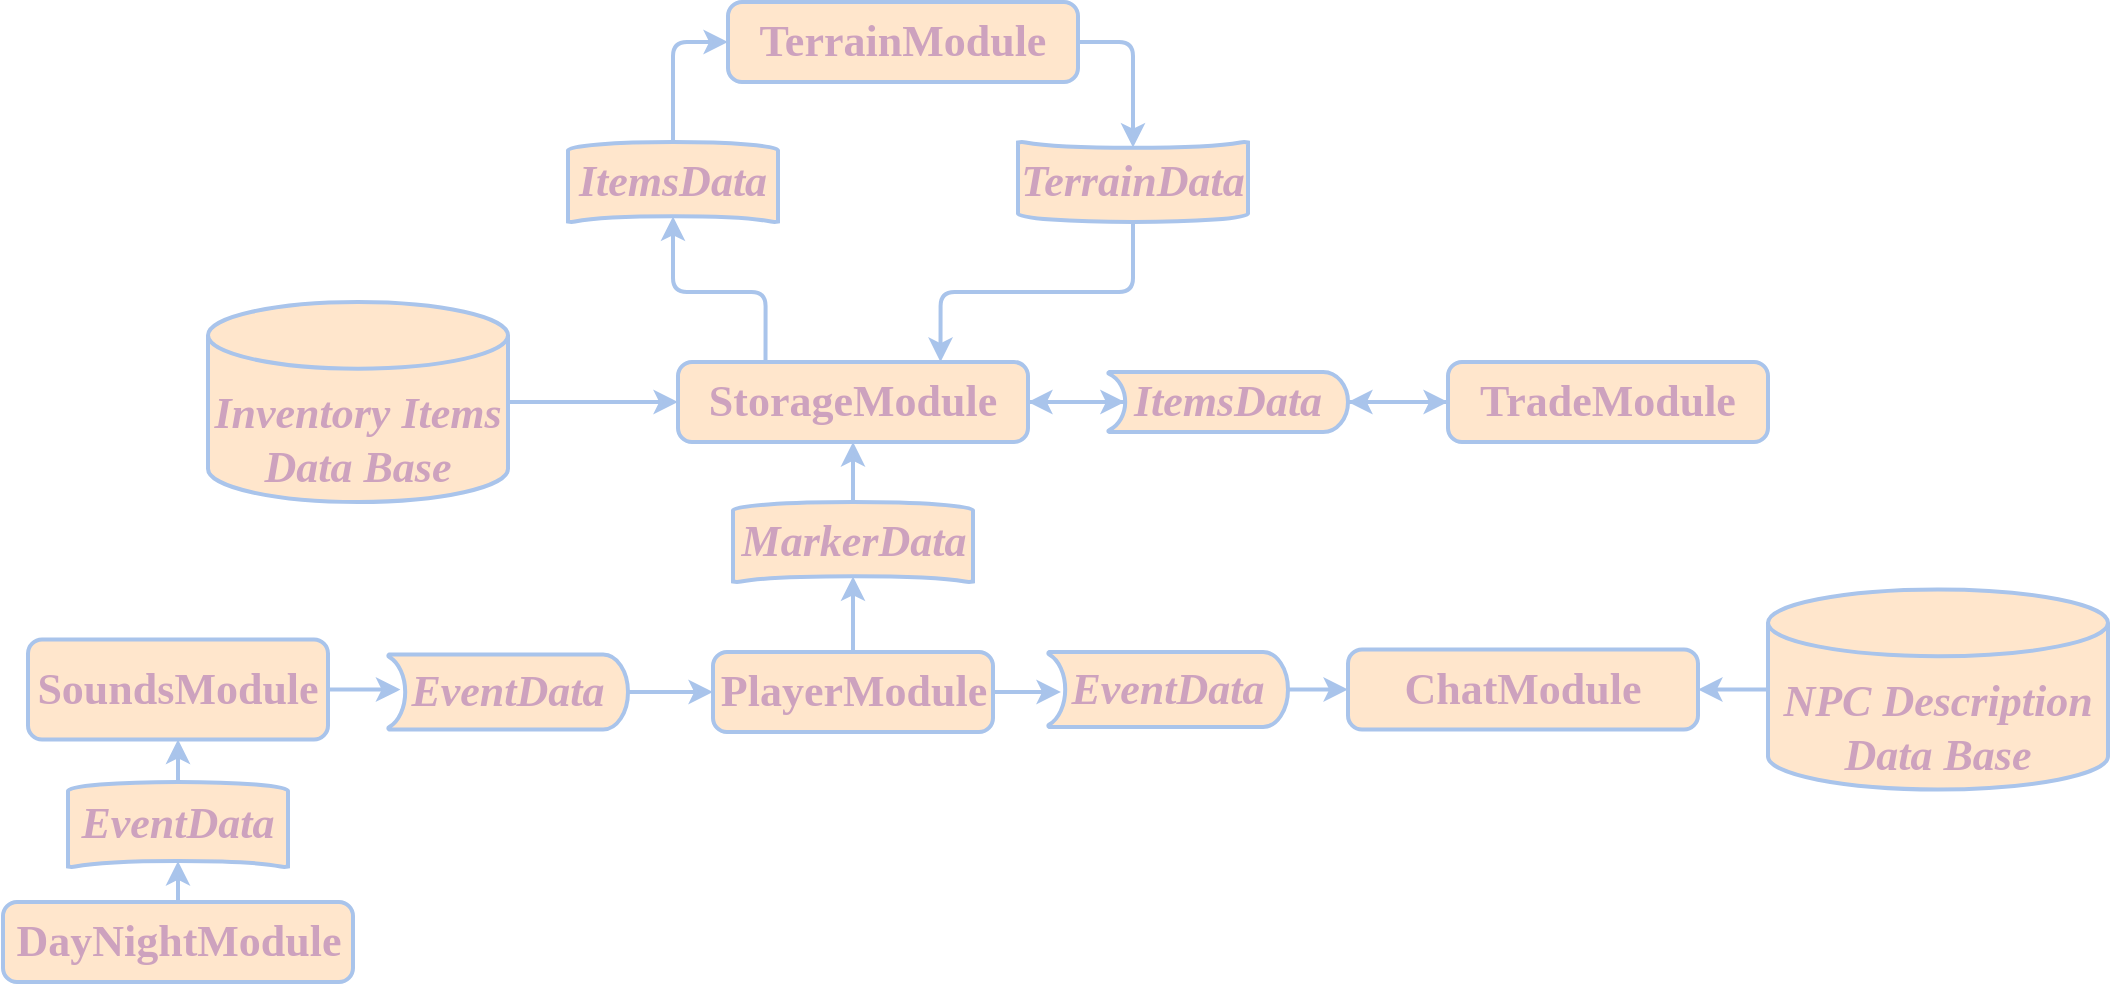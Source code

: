 <mxfile version="24.5.4" type="device">
  <diagram name="Страница — 1" id="rA5UGUwO2tk0tEiug7cV">
    <mxGraphModel dx="2261" dy="683" grid="1" gridSize="10" guides="1" tooltips="1" connect="1" arrows="1" fold="1" page="1" pageScale="1" pageWidth="1169" pageHeight="827" math="0" shadow="0">
      <root>
        <mxCell id="0" />
        <mxCell id="1" parent="0" />
        <mxCell id="LDqjqDvixW2NA4OUC7jf-2" value="&lt;span style=&quot;font-style: normal;&quot;&gt;PlayerModule&lt;/span&gt;" style="rounded=1;whiteSpace=wrap;html=1;absoluteArcSize=1;arcSize=14;strokeWidth=2;fillColor=#ffe6cc;strokeColor=#A9C4EB;fontSize=22;align=center;verticalAlign=middle;fontFamily=Times New Roman;fontStyle=3;fontColor=#CDA2BE;" vertex="1" parent="1">
          <mxGeometry x="312.5" y="815" width="140" height="40" as="geometry" />
        </mxCell>
        <mxCell id="LDqjqDvixW2NA4OUC7jf-10" value="&lt;span style=&quot;font-style: normal;&quot;&gt;SoundsModule&lt;/span&gt;" style="rounded=1;whiteSpace=wrap;html=1;absoluteArcSize=1;arcSize=14;strokeWidth=2;fillColor=#ffe6cc;strokeColor=#A9C4EB;fontSize=22;align=center;verticalAlign=middle;fontFamily=Times New Roman;fontStyle=3;fontColor=#CDA2BE;" vertex="1" parent="1">
          <mxGeometry x="-30" y="808.75" width="150" height="50" as="geometry" />
        </mxCell>
        <mxCell id="LDqjqDvixW2NA4OUC7jf-13" value="&lt;span style=&quot;font-style: normal;&quot;&gt;ChatModule&lt;/span&gt;" style="rounded=1;whiteSpace=wrap;html=1;absoluteArcSize=1;arcSize=14;strokeWidth=2;fillColor=#ffe6cc;strokeColor=#A9C4EB;fontSize=22;align=center;verticalAlign=middle;fontFamily=Times New Roman;fontStyle=3;fontColor=#CDA2BE;" vertex="1" parent="1">
          <mxGeometry x="630" y="813.75" width="175" height="40" as="geometry" />
        </mxCell>
        <mxCell id="LDqjqDvixW2NA4OUC7jf-14" value="&lt;span style=&quot;font-style: normal;&quot;&gt;TerrainModule&lt;/span&gt;" style="rounded=1;whiteSpace=wrap;html=1;absoluteArcSize=1;arcSize=14;strokeWidth=2;fillColor=#ffe6cc;strokeColor=#A9C4EB;fontSize=22;align=center;verticalAlign=middle;fontFamily=Times New Roman;fontStyle=3;fontColor=#CDA2BE;" vertex="1" parent="1">
          <mxGeometry x="320" y="490" width="175" height="40" as="geometry" />
        </mxCell>
        <mxCell id="LDqjqDvixW2NA4OUC7jf-15" value="&lt;span style=&quot;font-style: normal;&quot;&gt;TradeModule&lt;/span&gt;" style="rounded=1;whiteSpace=wrap;html=1;absoluteArcSize=1;arcSize=14;strokeWidth=2;fillColor=#ffe6cc;strokeColor=#A9C4EB;fontSize=22;align=center;verticalAlign=middle;fontFamily=Times New Roman;fontStyle=3;fontColor=#CDA2BE;" vertex="1" parent="1">
          <mxGeometry x="680" y="670" width="160" height="40" as="geometry" />
        </mxCell>
        <mxCell id="LDqjqDvixW2NA4OUC7jf-16" value="&lt;span style=&quot;font-style: normal;&quot;&gt;DayNightModule&lt;/span&gt;" style="rounded=1;whiteSpace=wrap;html=1;absoluteArcSize=1;arcSize=14;strokeWidth=2;fillColor=#ffe6cc;strokeColor=#A9C4EB;fontSize=22;align=center;verticalAlign=middle;fontFamily=Times New Roman;fontStyle=3;fontColor=#CDA2BE;" vertex="1" parent="1">
          <mxGeometry x="-42.5" y="940" width="175" height="40" as="geometry" />
        </mxCell>
        <mxCell id="LDqjqDvixW2NA4OUC7jf-17" value="&lt;span style=&quot;font-style: normal;&quot;&gt;StorageModule&lt;/span&gt;" style="rounded=1;whiteSpace=wrap;html=1;absoluteArcSize=1;arcSize=14;strokeWidth=2;fillColor=#ffe6cc;strokeColor=#A9C4EB;fontSize=22;align=center;verticalAlign=middle;fontFamily=Times New Roman;fontStyle=3;fontColor=#CDA2BE;" vertex="1" parent="1">
          <mxGeometry x="295" y="670" width="175" height="40" as="geometry" />
        </mxCell>
        <mxCell id="LDqjqDvixW2NA4OUC7jf-36" style="edgeStyle=orthogonalEdgeStyle;rounded=1;orthogonalLoop=1;jettySize=auto;html=1;exitX=0.93;exitY=0.5;exitDx=0;exitDy=0;exitPerimeter=0;entryX=0;entryY=0.5;entryDx=0;entryDy=0;strokeColor=#A9C4EB;strokeWidth=2;align=center;verticalAlign=middle;arcSize=14;fontFamily=Times New Roman;fontSize=22;fontColor=#CDA2BE;fontStyle=3;labelBackgroundColor=default;endArrow=classic;fillColor=#ffe6cc;" edge="1" parent="1" source="LDqjqDvixW2NA4OUC7jf-33" target="LDqjqDvixW2NA4OUC7jf-15">
          <mxGeometry relative="1" as="geometry" />
        </mxCell>
        <mxCell id="LDqjqDvixW2NA4OUC7jf-66" style="edgeStyle=orthogonalEdgeStyle;rounded=1;orthogonalLoop=1;jettySize=auto;html=1;exitX=0.93;exitY=0.5;exitDx=0;exitDy=0;exitPerimeter=0;entryX=1;entryY=0.5;entryDx=0;entryDy=0;strokeColor=#A9C4EB;strokeWidth=2;align=center;verticalAlign=middle;arcSize=14;fontFamily=Times New Roman;fontSize=22;fontColor=#CDA2BE;fontStyle=3;labelBackgroundColor=default;endArrow=classic;fillColor=#ffe6cc;" edge="1" parent="1" source="LDqjqDvixW2NA4OUC7jf-33" target="LDqjqDvixW2NA4OUC7jf-17">
          <mxGeometry relative="1" as="geometry" />
        </mxCell>
        <mxCell id="LDqjqDvixW2NA4OUC7jf-33" value="ItemsData" style="strokeWidth=2;html=1;shape=mxgraph.flowchart.stored_data;whiteSpace=wrap;rounded=1;strokeColor=#A9C4EB;align=center;verticalAlign=middle;arcSize=14;fontFamily=Times New Roman;fontSize=22;fontColor=#CDA2BE;fontStyle=3;labelBackgroundColor=none;fillColor=#ffe6cc;direction=west;" vertex="1" parent="1">
          <mxGeometry x="510" y="675" width="120" height="30" as="geometry" />
        </mxCell>
        <mxCell id="LDqjqDvixW2NA4OUC7jf-41" style="edgeStyle=orthogonalEdgeStyle;rounded=1;orthogonalLoop=1;jettySize=auto;html=1;exitX=0;exitY=0.5;exitDx=0;exitDy=0;exitPerimeter=0;entryX=0;entryY=0.5;entryDx=0;entryDy=0;strokeColor=#A9C4EB;strokeWidth=2;align=center;verticalAlign=middle;arcSize=14;fontFamily=Times New Roman;fontSize=22;fontColor=#CDA2BE;fontStyle=3;labelBackgroundColor=default;endArrow=classic;fillColor=#ffe6cc;" edge="1" parent="1" source="LDqjqDvixW2NA4OUC7jf-39" target="LDqjqDvixW2NA4OUC7jf-14">
          <mxGeometry relative="1" as="geometry" />
        </mxCell>
        <mxCell id="LDqjqDvixW2NA4OUC7jf-39" value="ItemsData" style="strokeWidth=2;html=1;shape=mxgraph.flowchart.stored_data;whiteSpace=wrap;rounded=1;strokeColor=#A9C4EB;align=center;verticalAlign=middle;arcSize=14;fontFamily=Times New Roman;fontSize=22;fontColor=#CDA2BE;fontStyle=3;labelBackgroundColor=none;fillColor=#ffe6cc;direction=south;" vertex="1" parent="1">
          <mxGeometry x="240" y="560" width="105" height="40" as="geometry" />
        </mxCell>
        <mxCell id="LDqjqDvixW2NA4OUC7jf-62" style="edgeStyle=orthogonalEdgeStyle;rounded=1;orthogonalLoop=1;jettySize=auto;html=1;exitX=0;exitY=0.5;exitDx=0;exitDy=0;exitPerimeter=0;entryX=0.75;entryY=0;entryDx=0;entryDy=0;strokeColor=#A9C4EB;strokeWidth=2;align=center;verticalAlign=middle;arcSize=14;fontFamily=Times New Roman;fontSize=22;fontColor=#CDA2BE;fontStyle=3;labelBackgroundColor=default;endArrow=classic;fillColor=#ffe6cc;" edge="1" parent="1" source="LDqjqDvixW2NA4OUC7jf-42" target="LDqjqDvixW2NA4OUC7jf-17">
          <mxGeometry relative="1" as="geometry" />
        </mxCell>
        <mxCell id="LDqjqDvixW2NA4OUC7jf-42" value="TerrainData" style="strokeWidth=2;html=1;shape=mxgraph.flowchart.stored_data;whiteSpace=wrap;rounded=1;strokeColor=#A9C4EB;align=center;verticalAlign=middle;arcSize=14;fontFamily=Times New Roman;fontSize=22;fontColor=#CDA2BE;fontStyle=3;labelBackgroundColor=none;fillColor=#ffe6cc;direction=north;" vertex="1" parent="1">
          <mxGeometry x="465" y="560" width="115" height="40" as="geometry" />
        </mxCell>
        <mxCell id="LDqjqDvixW2NA4OUC7jf-84" style="edgeStyle=orthogonalEdgeStyle;rounded=1;orthogonalLoop=1;jettySize=auto;html=1;exitX=0;exitY=0.5;exitDx=0;exitDy=0;exitPerimeter=0;entryX=0;entryY=0.5;entryDx=0;entryDy=0;strokeColor=#A9C4EB;strokeWidth=2;align=center;verticalAlign=middle;arcSize=14;fontFamily=Times New Roman;fontSize=22;fontColor=#CDA2BE;fontStyle=3;labelBackgroundColor=default;endArrow=classic;fillColor=#ffe6cc;" edge="1" parent="1" source="LDqjqDvixW2NA4OUC7jf-49" target="LDqjqDvixW2NA4OUC7jf-2">
          <mxGeometry relative="1" as="geometry" />
        </mxCell>
        <mxCell id="LDqjqDvixW2NA4OUC7jf-49" value="EventData" style="strokeWidth=2;html=1;shape=mxgraph.flowchart.stored_data;whiteSpace=wrap;rounded=1;strokeColor=#A9C4EB;align=center;verticalAlign=middle;arcSize=14;fontFamily=Times New Roman;fontSize=22;fontColor=#CDA2BE;fontStyle=3;labelBackgroundColor=none;fillColor=#ffe6cc;direction=west;" vertex="1" parent="1">
          <mxGeometry x="150" y="816.25" width="120" height="37.5" as="geometry" />
        </mxCell>
        <mxCell id="LDqjqDvixW2NA4OUC7jf-60" style="edgeStyle=orthogonalEdgeStyle;rounded=1;orthogonalLoop=1;jettySize=auto;html=1;exitX=1;exitY=0.5;exitDx=0;exitDy=0;exitPerimeter=0;entryX=0;entryY=0.5;entryDx=0;entryDy=0;strokeColor=#A9C4EB;strokeWidth=2;align=center;verticalAlign=middle;arcSize=14;fontFamily=Times New Roman;fontSize=22;fontColor=#CDA2BE;fontStyle=3;labelBackgroundColor=default;endArrow=classic;fillColor=#ffe6cc;" edge="1" parent="1" source="LDqjqDvixW2NA4OUC7jf-58" target="LDqjqDvixW2NA4OUC7jf-17">
          <mxGeometry relative="1" as="geometry" />
        </mxCell>
        <mxCell id="LDqjqDvixW2NA4OUC7jf-58" value="Inventory Items Data Base" style="strokeWidth=2;html=1;shape=mxgraph.flowchart.database;whiteSpace=wrap;rounded=1;strokeColor=#A9C4EB;align=center;verticalAlign=middle;arcSize=14;fontFamily=Times New Roman;fontSize=22;fontColor=#CDA2BE;fontStyle=3;labelBackgroundColor=none;fillColor=#ffe6cc;spacingTop=38;" vertex="1" parent="1">
          <mxGeometry x="60" y="640" width="150" height="100" as="geometry" />
        </mxCell>
        <mxCell id="LDqjqDvixW2NA4OUC7jf-63" style="edgeStyle=orthogonalEdgeStyle;rounded=1;orthogonalLoop=1;jettySize=auto;html=1;exitX=0.25;exitY=0;exitDx=0;exitDy=0;entryX=0.93;entryY=0.5;entryDx=0;entryDy=0;entryPerimeter=0;strokeColor=#A9C4EB;strokeWidth=2;align=center;verticalAlign=middle;arcSize=14;fontFamily=Times New Roman;fontSize=22;fontColor=#CDA2BE;fontStyle=3;labelBackgroundColor=default;endArrow=classic;fillColor=#ffe6cc;" edge="1" parent="1" source="LDqjqDvixW2NA4OUC7jf-17" target="LDqjqDvixW2NA4OUC7jf-39">
          <mxGeometry relative="1" as="geometry" />
        </mxCell>
        <mxCell id="LDqjqDvixW2NA4OUC7jf-64" style="edgeStyle=orthogonalEdgeStyle;rounded=1;orthogonalLoop=1;jettySize=auto;html=1;exitX=1;exitY=0.5;exitDx=0;exitDy=0;entryX=0.93;entryY=0.5;entryDx=0;entryDy=0;entryPerimeter=0;strokeColor=#A9C4EB;strokeWidth=2;align=center;verticalAlign=middle;arcSize=14;fontFamily=Times New Roman;fontSize=22;fontColor=#CDA2BE;fontStyle=3;labelBackgroundColor=default;endArrow=classic;fillColor=#ffe6cc;" edge="1" parent="1" source="LDqjqDvixW2NA4OUC7jf-14" target="LDqjqDvixW2NA4OUC7jf-42">
          <mxGeometry relative="1" as="geometry" />
        </mxCell>
        <mxCell id="LDqjqDvixW2NA4OUC7jf-65" style="edgeStyle=orthogonalEdgeStyle;rounded=1;orthogonalLoop=1;jettySize=auto;html=1;exitX=0;exitY=0.5;exitDx=0;exitDy=0;entryX=0;entryY=0.5;entryDx=0;entryDy=0;entryPerimeter=0;strokeColor=#A9C4EB;strokeWidth=2;align=center;verticalAlign=middle;arcSize=14;fontFamily=Times New Roman;fontSize=22;fontColor=#CDA2BE;fontStyle=3;labelBackgroundColor=default;endArrow=classic;fillColor=#ffe6cc;" edge="1" parent="1" source="LDqjqDvixW2NA4OUC7jf-15" target="LDqjqDvixW2NA4OUC7jf-33">
          <mxGeometry relative="1" as="geometry" />
        </mxCell>
        <mxCell id="LDqjqDvixW2NA4OUC7jf-67" style="edgeStyle=orthogonalEdgeStyle;rounded=1;orthogonalLoop=1;jettySize=auto;html=1;exitX=1;exitY=0.5;exitDx=0;exitDy=0;entryX=0.93;entryY=0.5;entryDx=0;entryDy=0;entryPerimeter=0;strokeColor=#A9C4EB;strokeWidth=2;align=center;verticalAlign=middle;arcSize=14;fontFamily=Times New Roman;fontSize=22;fontColor=#CDA2BE;fontStyle=3;labelBackgroundColor=default;endArrow=classic;fillColor=#ffe6cc;" edge="1" parent="1" source="LDqjqDvixW2NA4OUC7jf-17" target="LDqjqDvixW2NA4OUC7jf-33">
          <mxGeometry relative="1" as="geometry" />
        </mxCell>
        <mxCell id="LDqjqDvixW2NA4OUC7jf-69" style="edgeStyle=orthogonalEdgeStyle;rounded=1;orthogonalLoop=1;jettySize=auto;html=1;exitX=0;exitY=0.5;exitDx=0;exitDy=0;exitPerimeter=0;entryX=1;entryY=0.5;entryDx=0;entryDy=0;strokeColor=#A9C4EB;strokeWidth=2;align=center;verticalAlign=middle;arcSize=14;fontFamily=Times New Roman;fontSize=22;fontColor=#CDA2BE;fontStyle=3;labelBackgroundColor=default;endArrow=classic;fillColor=#ffe6cc;" edge="1" parent="1" source="LDqjqDvixW2NA4OUC7jf-68" target="LDqjqDvixW2NA4OUC7jf-13">
          <mxGeometry relative="1" as="geometry" />
        </mxCell>
        <mxCell id="LDqjqDvixW2NA4OUC7jf-68" value="NPC Description Data Base" style="strokeWidth=2;html=1;shape=mxgraph.flowchart.database;whiteSpace=wrap;rounded=1;strokeColor=#A9C4EB;align=center;verticalAlign=middle;arcSize=14;fontFamily=Times New Roman;fontSize=22;fontColor=#CDA2BE;fontStyle=3;labelBackgroundColor=none;fillColor=#ffe6cc;spacingTop=38;" vertex="1" parent="1">
          <mxGeometry x="840" y="783.75" width="170" height="100" as="geometry" />
        </mxCell>
        <mxCell id="LDqjqDvixW2NA4OUC7jf-72" style="edgeStyle=orthogonalEdgeStyle;rounded=1;orthogonalLoop=1;jettySize=auto;html=1;exitX=0;exitY=0.5;exitDx=0;exitDy=0;exitPerimeter=0;entryX=0.5;entryY=1;entryDx=0;entryDy=0;strokeColor=#A9C4EB;strokeWidth=2;align=center;verticalAlign=middle;arcSize=14;fontFamily=Times New Roman;fontSize=22;fontColor=#CDA2BE;fontStyle=3;labelBackgroundColor=default;endArrow=classic;fillColor=#ffe6cc;" edge="1" parent="1" source="LDqjqDvixW2NA4OUC7jf-71" target="LDqjqDvixW2NA4OUC7jf-17">
          <mxGeometry relative="1" as="geometry" />
        </mxCell>
        <mxCell id="LDqjqDvixW2NA4OUC7jf-71" value="MarkerData" style="strokeWidth=2;html=1;shape=mxgraph.flowchart.stored_data;whiteSpace=wrap;rounded=1;strokeColor=#A9C4EB;align=center;verticalAlign=middle;arcSize=14;fontFamily=Times New Roman;fontSize=22;fontColor=#CDA2BE;fontStyle=3;labelBackgroundColor=none;fillColor=#ffe6cc;direction=south;" vertex="1" parent="1">
          <mxGeometry x="322.5" y="740" width="120" height="40" as="geometry" />
        </mxCell>
        <mxCell id="LDqjqDvixW2NA4OUC7jf-74" style="edgeStyle=orthogonalEdgeStyle;rounded=1;orthogonalLoop=1;jettySize=auto;html=1;exitX=0.5;exitY=0;exitDx=0;exitDy=0;entryX=0.93;entryY=0.5;entryDx=0;entryDy=0;entryPerimeter=0;strokeColor=#A9C4EB;strokeWidth=2;align=center;verticalAlign=middle;arcSize=14;fontFamily=Times New Roman;fontSize=22;fontColor=#CDA2BE;fontStyle=3;labelBackgroundColor=default;endArrow=classic;fillColor=#ffe6cc;" edge="1" parent="1" source="LDqjqDvixW2NA4OUC7jf-2" target="LDqjqDvixW2NA4OUC7jf-71">
          <mxGeometry relative="1" as="geometry" />
        </mxCell>
        <mxCell id="LDqjqDvixW2NA4OUC7jf-80" style="edgeStyle=orthogonalEdgeStyle;rounded=1;orthogonalLoop=1;jettySize=auto;html=1;exitX=0;exitY=0.5;exitDx=0;exitDy=0;exitPerimeter=0;entryX=0;entryY=0.5;entryDx=0;entryDy=0;strokeColor=#A9C4EB;strokeWidth=2;align=center;verticalAlign=middle;arcSize=14;fontFamily=Times New Roman;fontSize=22;fontColor=#CDA2BE;fontStyle=3;labelBackgroundColor=default;endArrow=classic;fillColor=#ffe6cc;" edge="1" parent="1" source="LDqjqDvixW2NA4OUC7jf-76" target="LDqjqDvixW2NA4OUC7jf-13">
          <mxGeometry relative="1" as="geometry" />
        </mxCell>
        <mxCell id="LDqjqDvixW2NA4OUC7jf-76" value="EventData" style="strokeWidth=2;html=1;shape=mxgraph.flowchart.stored_data;whiteSpace=wrap;rounded=1;strokeColor=#A9C4EB;align=center;verticalAlign=middle;arcSize=14;fontFamily=Times New Roman;fontSize=22;fontColor=#CDA2BE;fontStyle=3;labelBackgroundColor=none;fillColor=#ffe6cc;direction=west;" vertex="1" parent="1">
          <mxGeometry x="480" y="815" width="120" height="37.5" as="geometry" />
        </mxCell>
        <mxCell id="LDqjqDvixW2NA4OUC7jf-79" style="edgeStyle=orthogonalEdgeStyle;rounded=1;orthogonalLoop=1;jettySize=auto;html=1;exitX=1;exitY=0.5;exitDx=0;exitDy=0;entryX=0.946;entryY=0.467;entryDx=0;entryDy=0;entryPerimeter=0;strokeColor=#A9C4EB;strokeWidth=2;align=center;verticalAlign=middle;arcSize=14;fontFamily=Times New Roman;fontSize=22;fontColor=#CDA2BE;fontStyle=3;labelBackgroundColor=default;endArrow=classic;fillColor=#ffe6cc;" edge="1" parent="1" source="LDqjqDvixW2NA4OUC7jf-2" target="LDqjqDvixW2NA4OUC7jf-76">
          <mxGeometry relative="1" as="geometry" />
        </mxCell>
        <mxCell id="LDqjqDvixW2NA4OUC7jf-83" style="edgeStyle=orthogonalEdgeStyle;rounded=1;orthogonalLoop=1;jettySize=auto;html=1;exitX=1;exitY=0.5;exitDx=0;exitDy=0;entryX=0.948;entryY=0.509;entryDx=0;entryDy=0;entryPerimeter=0;strokeColor=#A9C4EB;strokeWidth=2;align=center;verticalAlign=middle;arcSize=14;fontFamily=Times New Roman;fontSize=22;fontColor=#CDA2BE;fontStyle=3;labelBackgroundColor=default;endArrow=classic;fillColor=#ffe6cc;" edge="1" parent="1" source="LDqjqDvixW2NA4OUC7jf-10" target="LDqjqDvixW2NA4OUC7jf-49">
          <mxGeometry relative="1" as="geometry" />
        </mxCell>
        <mxCell id="LDqjqDvixW2NA4OUC7jf-87" style="edgeStyle=orthogonalEdgeStyle;rounded=1;orthogonalLoop=1;jettySize=auto;html=1;exitX=0;exitY=0.5;exitDx=0;exitDy=0;exitPerimeter=0;entryX=0.5;entryY=1;entryDx=0;entryDy=0;strokeColor=#A9C4EB;strokeWidth=2;align=center;verticalAlign=middle;arcSize=14;fontFamily=Times New Roman;fontSize=22;fontColor=#CDA2BE;fontStyle=3;labelBackgroundColor=default;endArrow=classic;fillColor=#ffe6cc;" edge="1" parent="1" source="LDqjqDvixW2NA4OUC7jf-85" target="LDqjqDvixW2NA4OUC7jf-10">
          <mxGeometry relative="1" as="geometry" />
        </mxCell>
        <mxCell id="LDqjqDvixW2NA4OUC7jf-85" value="EventData" style="strokeWidth=2;html=1;shape=mxgraph.flowchart.stored_data;whiteSpace=wrap;rounded=1;strokeColor=#A9C4EB;align=center;verticalAlign=middle;arcSize=14;fontFamily=Times New Roman;fontSize=22;fontColor=#CDA2BE;fontStyle=3;labelBackgroundColor=none;fillColor=#ffe6cc;direction=south;" vertex="1" parent="1">
          <mxGeometry x="-10" y="880" width="110" height="42.5" as="geometry" />
        </mxCell>
        <mxCell id="LDqjqDvixW2NA4OUC7jf-86" style="edgeStyle=orthogonalEdgeStyle;rounded=1;orthogonalLoop=1;jettySize=auto;html=1;exitX=0.5;exitY=0;exitDx=0;exitDy=0;entryX=0.93;entryY=0.5;entryDx=0;entryDy=0;entryPerimeter=0;strokeColor=#A9C4EB;strokeWidth=2;align=center;verticalAlign=middle;arcSize=14;fontFamily=Times New Roman;fontSize=22;fontColor=#CDA2BE;fontStyle=3;labelBackgroundColor=default;endArrow=classic;fillColor=#ffe6cc;" edge="1" parent="1" source="LDqjqDvixW2NA4OUC7jf-16" target="LDqjqDvixW2NA4OUC7jf-85">
          <mxGeometry relative="1" as="geometry" />
        </mxCell>
      </root>
    </mxGraphModel>
  </diagram>
</mxfile>
